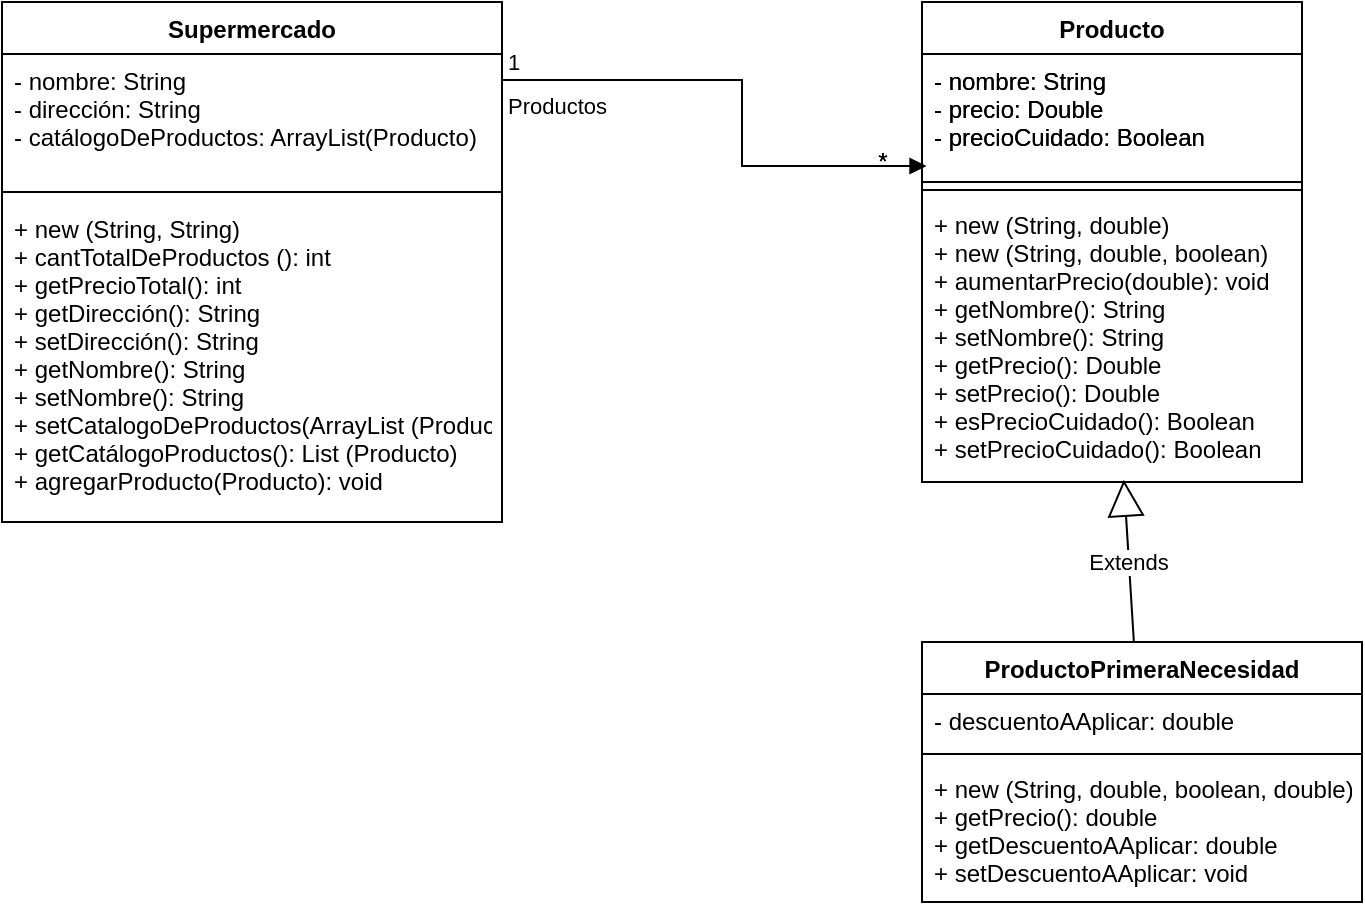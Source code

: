 <mxfile version="17.5.0" type="device"><diagram id="I0eVt1PbBuLq_pgecJir" name="Page-1"><mxGraphModel dx="1278" dy="489" grid="1" gridSize="10" guides="1" tooltips="1" connect="1" arrows="1" fold="1" page="1" pageScale="1" pageWidth="827" pageHeight="1169" math="0" shadow="0"><root><mxCell id="0"/><mxCell id="1" parent="0"/><mxCell id="TqWaIF6DbkeDT4rQ6aoE-1" value="Producto" style="swimlane;fontStyle=1;align=center;verticalAlign=top;childLayout=stackLayout;horizontal=1;startSize=26;horizontalStack=0;resizeParent=1;resizeParentMax=0;resizeLast=0;collapsible=1;marginBottom=0;" parent="1" vertex="1"><mxGeometry x="490" y="40" width="190" height="240" as="geometry"/></mxCell><mxCell id="TqWaIF6DbkeDT4rQ6aoE-2" value="- nombre: String&#10;- precio: Double&#10;- precioCuidado: Boolean" style="text;strokeColor=none;fillColor=none;align=left;verticalAlign=top;spacingLeft=4;spacingRight=4;overflow=hidden;rotatable=0;points=[[0,0.5],[1,0.5]];portConstraint=eastwest;" parent="TqWaIF6DbkeDT4rQ6aoE-1" vertex="1"><mxGeometry y="26" width="190" height="64" as="geometry"/></mxCell><mxCell id="TqWaIF6DbkeDT4rQ6aoE-3" value="" style="line;strokeWidth=1;fillColor=none;align=left;verticalAlign=middle;spacingTop=-1;spacingLeft=3;spacingRight=3;rotatable=0;labelPosition=right;points=[];portConstraint=eastwest;" parent="TqWaIF6DbkeDT4rQ6aoE-1" vertex="1"><mxGeometry y="90" width="190" height="8" as="geometry"/></mxCell><mxCell id="TqWaIF6DbkeDT4rQ6aoE-4" value="+ new (String, double)&#10;+ new (String, double, boolean)&#10;+ aumentarPrecio(double): void&#10;+ getNombre(): String&#10;+ setNombre(): String&#10;+ getPrecio(): Double&#10;+ setPrecio(): Double&#10;+ esPrecioCuidado(): Boolean &#10;+ setPrecioCuidado(): Boolean" style="text;strokeColor=none;fillColor=none;align=left;verticalAlign=top;spacingLeft=4;spacingRight=4;overflow=hidden;rotatable=0;points=[[0,0.5],[1,0.5]];portConstraint=eastwest;" parent="TqWaIF6DbkeDT4rQ6aoE-1" vertex="1"><mxGeometry y="98" width="190" height="142" as="geometry"/></mxCell><mxCell id="TqWaIF6DbkeDT4rQ6aoE-19" value="Productos" style="endArrow=block;endFill=1;html=1;edgeStyle=orthogonalEdgeStyle;align=left;verticalAlign=top;rounded=0;exitX=1.002;exitY=0.203;exitDx=0;exitDy=0;entryX=0.012;entryY=0.875;entryDx=0;entryDy=0;entryPerimeter=0;exitPerimeter=0;" parent="1" source="TJO-V33gOTEtHdy51IB5-13" target="TqWaIF6DbkeDT4rQ6aoE-2" edge="1"><mxGeometry x="-1" relative="1" as="geometry"><mxPoint x="370" y="83" as="sourcePoint"/><mxPoint x="430" y="110" as="targetPoint"/><Array as="points"><mxPoint x="400" y="79"/><mxPoint x="400" y="122"/></Array></mxGeometry></mxCell><mxCell id="TqWaIF6DbkeDT4rQ6aoE-20" value="1" style="edgeLabel;resizable=0;html=1;align=left;verticalAlign=bottom;" parent="TqWaIF6DbkeDT4rQ6aoE-19" connectable="0" vertex="1"><mxGeometry x="-1" relative="1" as="geometry"/></mxCell><mxCell id="TJO-V33gOTEtHdy51IB5-2" value="*" style="text;html=1;align=center;verticalAlign=middle;resizable=0;points=[];autosize=1;strokeColor=none;fillColor=none;" parent="1" vertex="1"><mxGeometry x="460" y="110" width="20" height="20" as="geometry"/></mxCell><mxCell id="TJO-V33gOTEtHdy51IB5-3" value="ProductoPrimeraNecesidad" style="swimlane;fontStyle=1;align=center;verticalAlign=top;childLayout=stackLayout;horizontal=1;startSize=26;horizontalStack=0;resizeParent=1;resizeParentMax=0;resizeLast=0;collapsible=1;marginBottom=0;" parent="1" vertex="1"><mxGeometry x="490" y="360" width="220" height="130" as="geometry"/></mxCell><mxCell id="TJO-V33gOTEtHdy51IB5-6" value="- descuentoAAplicar: double" style="text;strokeColor=none;fillColor=none;align=left;verticalAlign=top;spacingLeft=4;spacingRight=4;overflow=hidden;rotatable=0;points=[[0,0.5],[1,0.5]];portConstraint=eastwest;" parent="TJO-V33gOTEtHdy51IB5-3" vertex="1"><mxGeometry y="26" width="220" height="26" as="geometry"/></mxCell><mxCell id="TJO-V33gOTEtHdy51IB5-5" value="" style="line;strokeWidth=1;fillColor=none;align=left;verticalAlign=middle;spacingTop=-1;spacingLeft=3;spacingRight=3;rotatable=0;labelPosition=right;points=[];portConstraint=eastwest;" parent="TJO-V33gOTEtHdy51IB5-3" vertex="1"><mxGeometry y="52" width="220" height="8" as="geometry"/></mxCell><mxCell id="KC4mhQFBZ4SU9W1Qf_4b-1" value="+ new (String, double, boolean, double)&#10;+ getPrecio(): double&#10;+ getDescuentoAAplicar: double&#10;+ setDescuentoAAplicar: void" style="text;strokeColor=none;fillColor=none;align=left;verticalAlign=top;spacingLeft=4;spacingRight=4;overflow=hidden;rotatable=0;points=[[0,0.5],[1,0.5]];portConstraint=eastwest;" parent="TJO-V33gOTEtHdy51IB5-3" vertex="1"><mxGeometry y="60" width="220" height="70" as="geometry"/></mxCell><mxCell id="TJO-V33gOTEtHdy51IB5-7" value="Extends" style="endArrow=block;endSize=16;endFill=0;html=1;rounded=0;entryX=0.531;entryY=0.992;entryDx=0;entryDy=0;entryPerimeter=0;" parent="1" source="TJO-V33gOTEtHdy51IB5-3" target="TqWaIF6DbkeDT4rQ6aoE-4" edge="1"><mxGeometry width="160" relative="1" as="geometry"><mxPoint x="330" y="280" as="sourcePoint"/><mxPoint x="433" y="260" as="targetPoint"/></mxGeometry></mxCell><mxCell id="TJO-V33gOTEtHdy51IB5-8" value="Producto" style="swimlane;fontStyle=1;align=center;verticalAlign=top;childLayout=stackLayout;horizontal=1;startSize=26;horizontalStack=0;resizeParent=1;resizeParentMax=0;resizeLast=0;collapsible=1;marginBottom=0;" parent="1" vertex="1"><mxGeometry x="490" y="40" width="190" height="90" as="geometry"/></mxCell><mxCell id="TJO-V33gOTEtHdy51IB5-9" value="- nombre: String&#10;- precio: Double&#10;- precioCuidado: Boolean" style="text;strokeColor=none;fillColor=none;align=left;verticalAlign=top;spacingLeft=4;spacingRight=4;overflow=hidden;rotatable=0;points=[[0,0.5],[1,0.5]];portConstraint=eastwest;" parent="TJO-V33gOTEtHdy51IB5-8" vertex="1"><mxGeometry y="26" width="190" height="64" as="geometry"/></mxCell><mxCell id="TJO-V33gOTEtHdy51IB5-12" value="Supermercado" style="swimlane;fontStyle=1;align=center;verticalAlign=top;childLayout=stackLayout;horizontal=1;startSize=26;horizontalStack=0;resizeParent=1;resizeParentMax=0;resizeLast=0;collapsible=1;marginBottom=0;" parent="1" vertex="1"><mxGeometry x="30" y="40" width="250" height="260" as="geometry"/></mxCell><mxCell id="TJO-V33gOTEtHdy51IB5-13" value="- nombre: String&#10;- dirección: String&#10;- catálogoDeProductos: ArrayList(Producto)&#10;" style="text;strokeColor=none;fillColor=none;align=left;verticalAlign=top;spacingLeft=4;spacingRight=4;overflow=hidden;rotatable=0;points=[[0,0.5],[1,0.5]];portConstraint=eastwest;" parent="TJO-V33gOTEtHdy51IB5-12" vertex="1"><mxGeometry y="26" width="250" height="64" as="geometry"/></mxCell><mxCell id="TJO-V33gOTEtHdy51IB5-14" value="" style="line;strokeWidth=1;fillColor=none;align=left;verticalAlign=middle;spacingTop=-1;spacingLeft=3;spacingRight=3;rotatable=0;labelPosition=right;points=[];portConstraint=eastwest;" parent="TJO-V33gOTEtHdy51IB5-12" vertex="1"><mxGeometry y="90" width="250" height="10" as="geometry"/></mxCell><mxCell id="TJO-V33gOTEtHdy51IB5-15" value="+ new (String, String)&#10;+ cantTotalDeProductos (): int&#10;+ getPrecioTotal(): int&#10;+ getDirección(): String&#10;+ setDirección(): String&#10;+ getNombre(): String&#10;+ setNombre(): String&#10;+ setCatalogoDeProductos(ArrayList (Producto) &#10;+ getCatálogoProductos(): List (Producto)&#10;+ agregarProducto(Producto): void" style="text;strokeColor=none;fillColor=none;align=left;verticalAlign=top;spacingLeft=4;spacingRight=4;overflow=hidden;rotatable=0;points=[[0,0.5],[1,0.5]];portConstraint=eastwest;" parent="TJO-V33gOTEtHdy51IB5-12" vertex="1"><mxGeometry y="100" width="250" height="160" as="geometry"/></mxCell><mxCell id="TJO-V33gOTEtHdy51IB5-18" value="*" style="text;html=1;align=center;verticalAlign=middle;resizable=0;points=[];autosize=1;strokeColor=none;fillColor=none;" parent="1" vertex="1"><mxGeometry x="460" y="110" width="20" height="20" as="geometry"/></mxCell></root></mxGraphModel></diagram></mxfile>